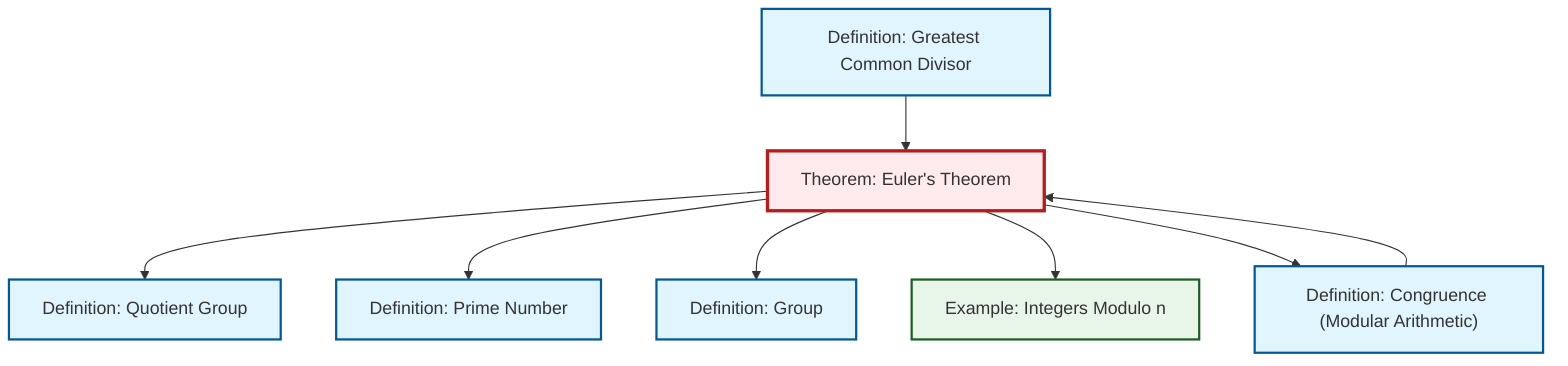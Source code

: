 graph TD
    classDef definition fill:#e1f5fe,stroke:#01579b,stroke-width:2px
    classDef theorem fill:#f3e5f5,stroke:#4a148c,stroke-width:2px
    classDef axiom fill:#fff3e0,stroke:#e65100,stroke-width:2px
    classDef example fill:#e8f5e9,stroke:#1b5e20,stroke-width:2px
    classDef current fill:#ffebee,stroke:#b71c1c,stroke-width:3px
    ex-quotient-integers-mod-n["Example: Integers Modulo n"]:::example
    thm-euler["Theorem: Euler's Theorem"]:::theorem
    def-gcd["Definition: Greatest Common Divisor"]:::definition
    def-group["Definition: Group"]:::definition
    def-prime["Definition: Prime Number"]:::definition
    def-congruence["Definition: Congruence (Modular Arithmetic)"]:::definition
    def-quotient-group["Definition: Quotient Group"]:::definition
    thm-euler --> def-quotient-group
    thm-euler --> def-prime
    thm-euler --> def-group
    thm-euler --> ex-quotient-integers-mod-n
    def-congruence --> thm-euler
    thm-euler --> def-congruence
    def-gcd --> thm-euler
    class thm-euler current